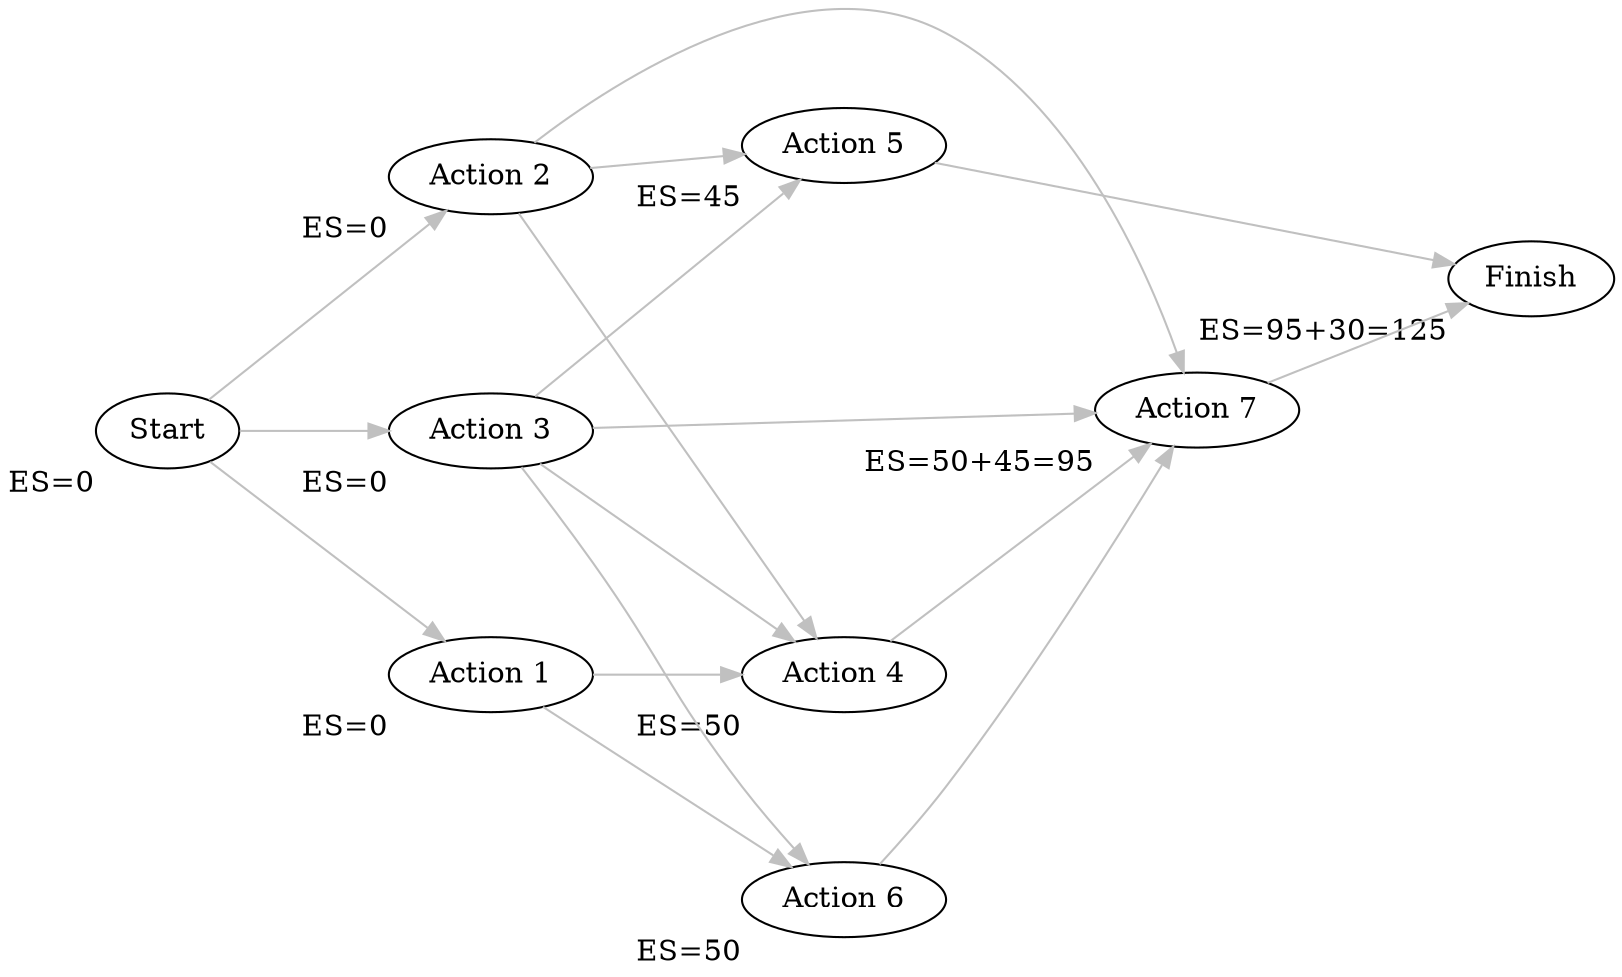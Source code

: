 digraph {
	graph [nodesep=1, ranksep=1];
	rankdir="LR";
	1 [label="Start", xlabel="ES=0"];
	1 -> 2 [color="grey"];
	1 -> 3 [color="grey"];
	1 -> 4 [color="grey"];
	
	2 [label="Action 1", xlabel="ES=0"];
	2 -> 5 [color="grey"];
	2 -> 7 [color="grey"];

	3 [label="Action 2", xlabel="ES=0"];
	3 -> 5 [color="grey"];
	3 -> 6 [color="grey"];
	3 -> 8 [color="grey"];

	4 [label="Action 3", xlabel="ES=0"];
	4 -> 5 [color="grey"];
	4 -> 6 [color="grey"];
	4 -> 7 [color="grey"];
	4 -> 8 [color="grey"];

	5 [label="Action 4", xlabel="ES=50"];
	5 -> 8 [color="grey"];
	
	6 [label="Action 5", xlabel="ES=45"];
	6 -> 9 [color="grey"];
	
	7 [label="Action 6", xlabel="ES=50"];
	7 -> 8 [color="grey"];
	
	8 [label="Action 7", xlabel="ES=50+45=95"];
	8 -> 9 [color="grey"];

	9 [label="Finish", xlabel="ES=95+30=125"];
}
